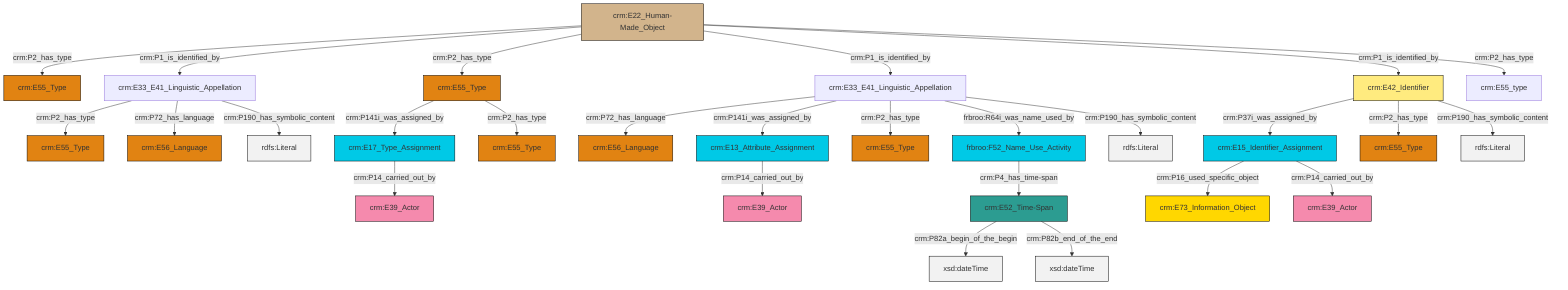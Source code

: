 graph TD
classDef Literal fill:#f2f2f2,stroke:#000000;
classDef CRM_Entity fill:#FFFFFF,stroke:#000000;
classDef Temporal_Entity fill:#00C9E6, stroke:#000000;
classDef Type fill:#E18312, stroke:#000000;
classDef Time-Span fill:#2C9C91, stroke:#000000;
classDef Appellation fill:#FFEB7F, stroke:#000000;
classDef Place fill:#008836, stroke:#000000;
classDef Persistent_Item fill:#B266B2, stroke:#000000;
classDef Conceptual_Object fill:#FFD700, stroke:#000000;
classDef Physical_Thing fill:#D2B48C, stroke:#000000;
classDef Actor fill:#f58aad, stroke:#000000;
classDef PC_Classes fill:#4ce600, stroke:#000000;
classDef Multi fill:#cccccc,stroke:#000000;

4["crm:E22_Human-Made_Object"]:::Physical_Thing -->|crm:P2_has_type| 5["crm:E55_Type"]:::Type
6["crm:E42_Identifier"]:::Appellation -->|crm:P37i_was_assigned_by| 7["crm:E15_Identifier_Assignment"]:::Temporal_Entity
6["crm:E42_Identifier"]:::Appellation -->|crm:P2_has_type| 8["crm:E55_Type"]:::Type
12["crm:E33_E41_Linguistic_Appellation"]:::Default -->|crm:P72_has_language| 14["crm:E56_Language"]:::Type
12["crm:E33_E41_Linguistic_Appellation"]:::Default -->|crm:P141i_was_assigned_by| 15["crm:E13_Attribute_Assignment"]:::Temporal_Entity
12["crm:E33_E41_Linguistic_Appellation"]:::Default -->|crm:P2_has_type| 18["crm:E55_Type"]:::Type
2["crm:E52_Time-Span"]:::Time-Span -->|crm:P82a_begin_of_the_begin| 19[xsd:dateTime]:::Literal
4["crm:E22_Human-Made_Object"]:::Physical_Thing -->|crm:P1_is_identified_by| 0["crm:E33_E41_Linguistic_Appellation"]:::Default
0["crm:E33_E41_Linguistic_Appellation"]:::Default -->|crm:P2_has_type| 20["crm:E55_Type"]:::Type
4["crm:E22_Human-Made_Object"]:::Physical_Thing -->|crm:P2_has_type| 23["crm:E55_Type"]:::Type
0["crm:E33_E41_Linguistic_Appellation"]:::Default -->|crm:P72_has_language| 25["crm:E56_Language"]:::Type
10["crm:E17_Type_Assignment"]:::Temporal_Entity -->|crm:P14_carried_out_by| 28["crm:E39_Actor"]:::Actor
31["frbroo:F52_Name_Use_Activity"]:::Temporal_Entity -->|crm:P4_has_time-span| 2["crm:E52_Time-Span"]:::Time-Span
0["crm:E33_E41_Linguistic_Appellation"]:::Default -->|crm:P190_has_symbolic_content| 34[rdfs:Literal]:::Literal
12["crm:E33_E41_Linguistic_Appellation"]:::Default -->|frbroo:R64i_was_name_used_by| 31["frbroo:F52_Name_Use_Activity"]:::Temporal_Entity
6["crm:E42_Identifier"]:::Appellation -->|crm:P190_has_symbolic_content| 35[rdfs:Literal]:::Literal
23["crm:E55_Type"]:::Type -->|crm:P141i_was_assigned_by| 10["crm:E17_Type_Assignment"]:::Temporal_Entity
4["crm:E22_Human-Made_Object"]:::Physical_Thing -->|crm:P1_is_identified_by| 12["crm:E33_E41_Linguistic_Appellation"]:::Default
23["crm:E55_Type"]:::Type -->|crm:P2_has_type| 37["crm:E55_Type"]:::Type
2["crm:E52_Time-Span"]:::Time-Span -->|crm:P82b_end_of_the_end| 39[xsd:dateTime]:::Literal
7["crm:E15_Identifier_Assignment"]:::Temporal_Entity -->|crm:P16_used_specific_object| 42["crm:E73_Information_Object"]:::Conceptual_Object
15["crm:E13_Attribute_Assignment"]:::Temporal_Entity -->|crm:P14_carried_out_by| 16["crm:E39_Actor"]:::Actor
7["crm:E15_Identifier_Assignment"]:::Temporal_Entity -->|crm:P14_carried_out_by| 32["crm:E39_Actor"]:::Actor
4["crm:E22_Human-Made_Object"]:::Physical_Thing -->|crm:P1_is_identified_by| 6["crm:E42_Identifier"]:::Appellation
4["crm:E22_Human-Made_Object"]:::Physical_Thing -->|crm:P2_has_type| 26["crm:E55_type"]:::Default
12["crm:E33_E41_Linguistic_Appellation"]:::Default -->|crm:P190_has_symbolic_content| 47[rdfs:Literal]:::Literal